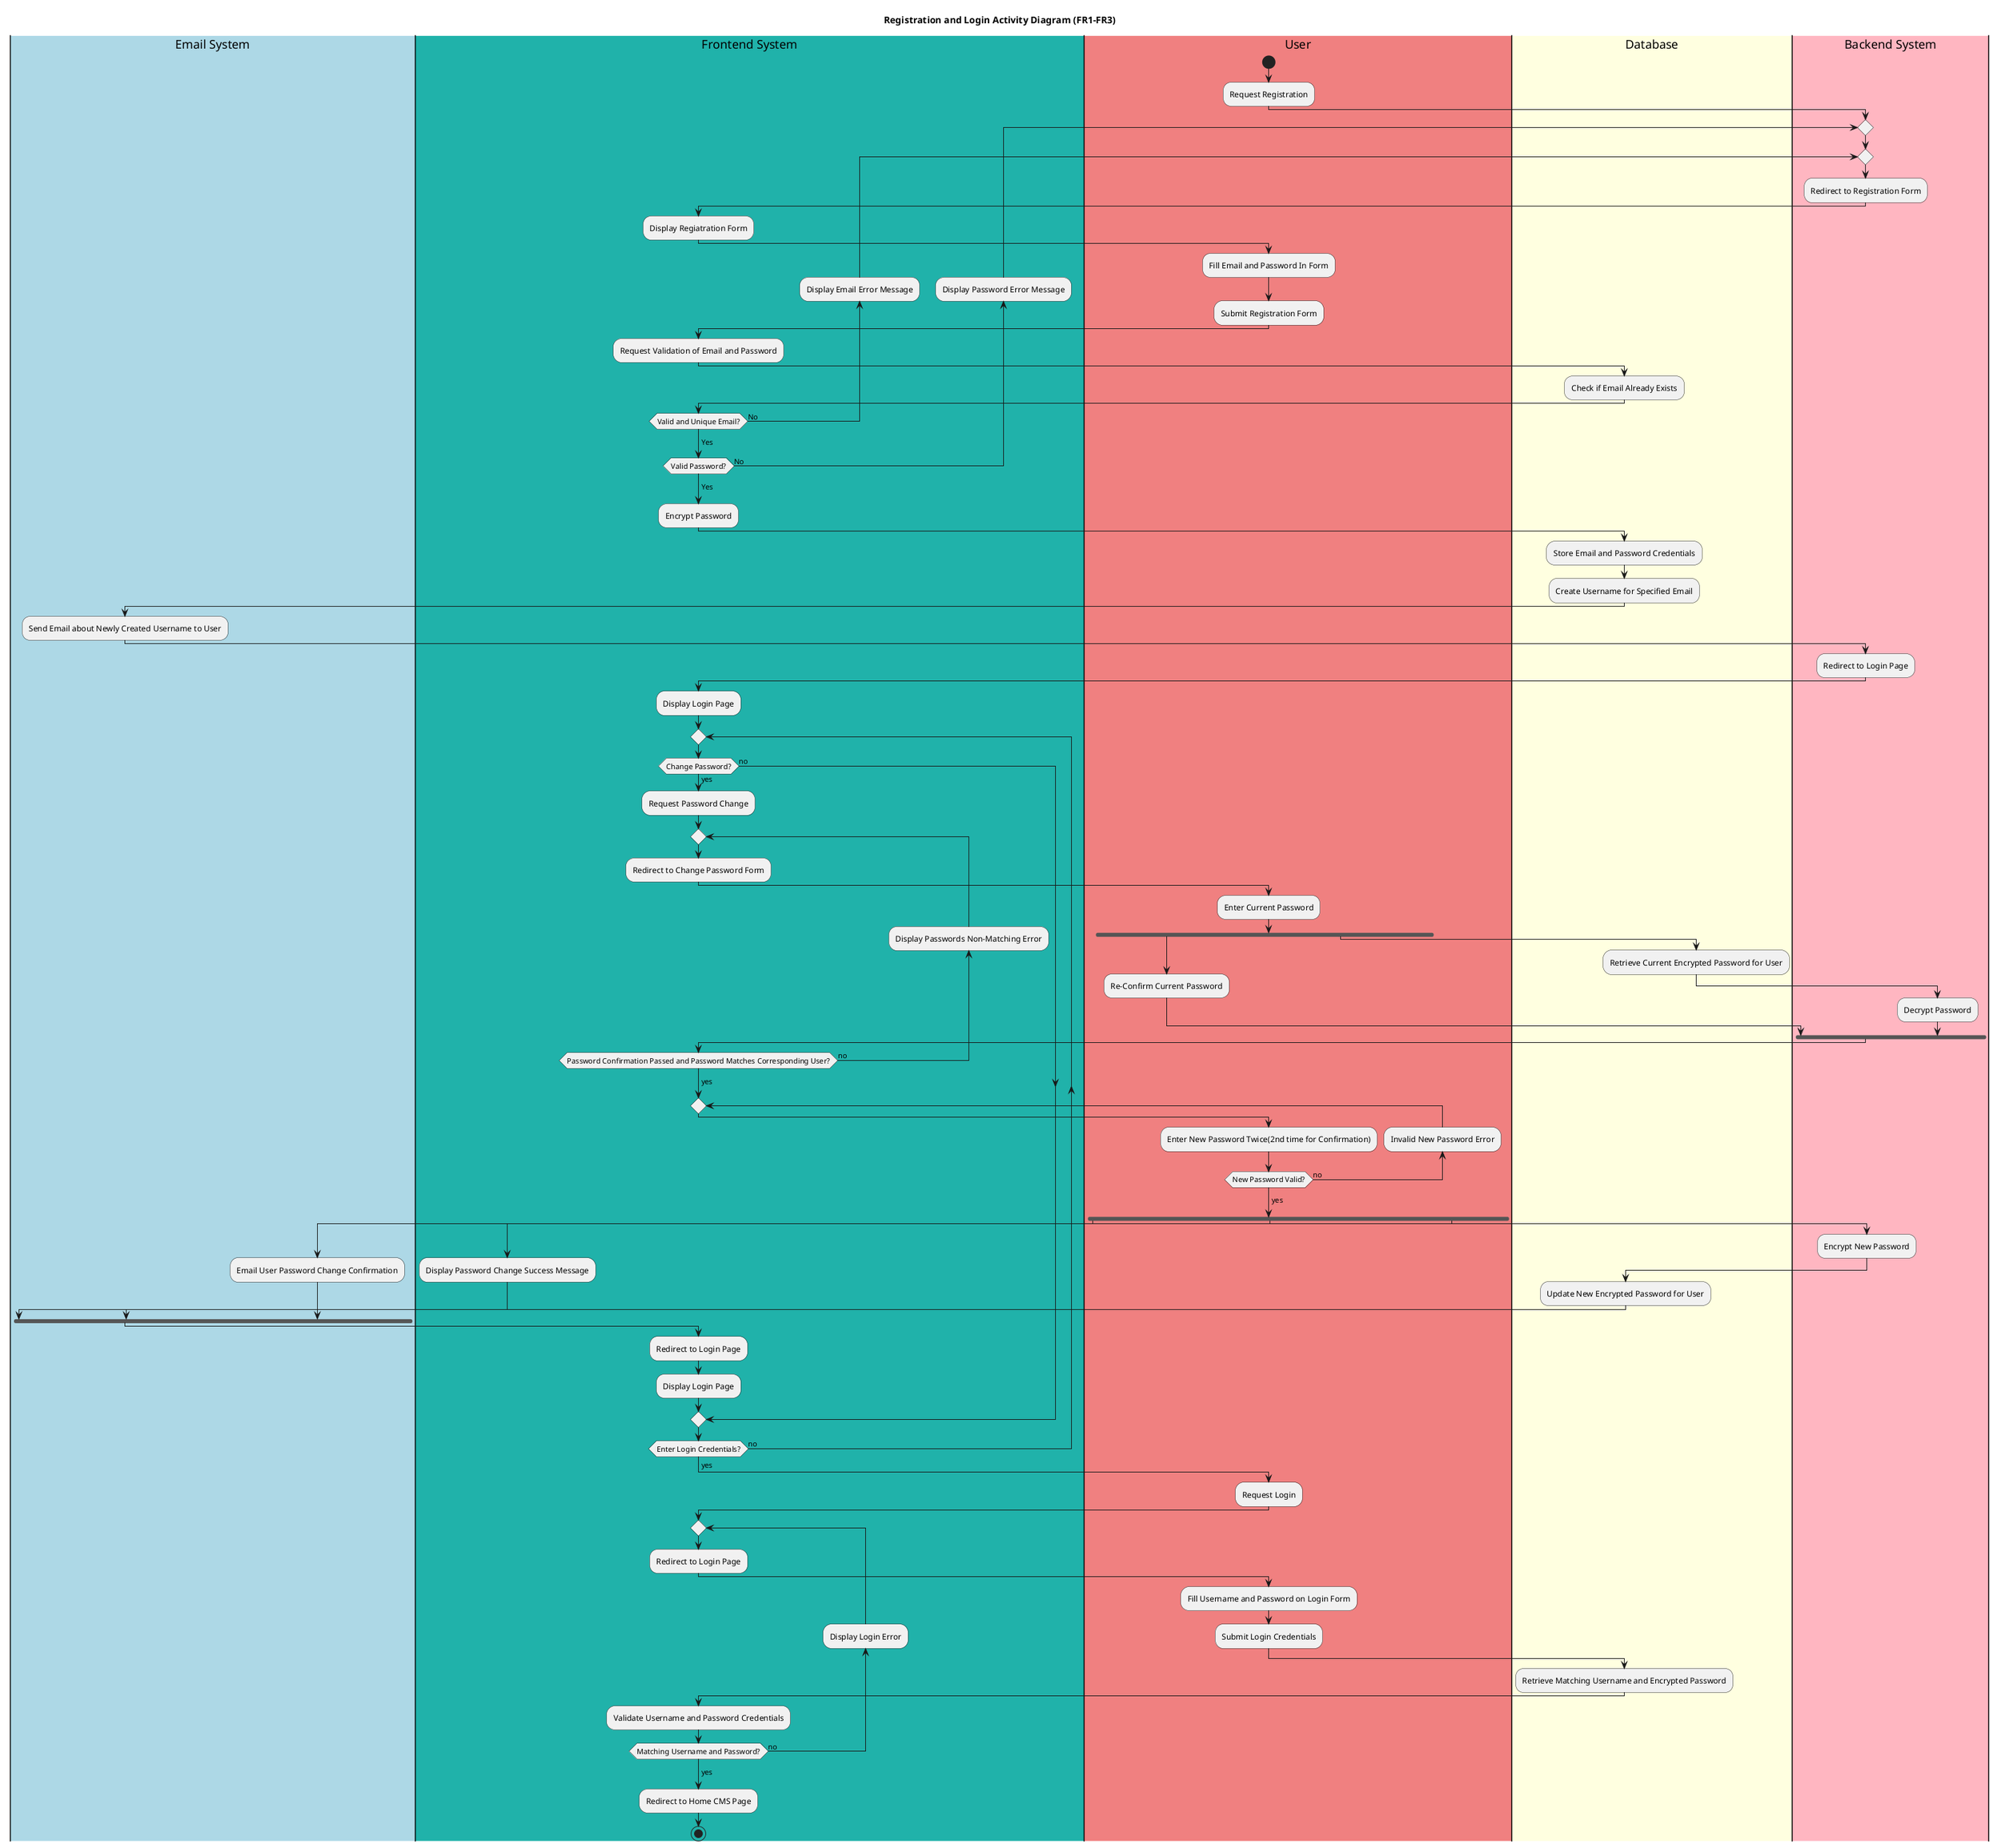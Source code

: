 @startuml RegistrationAndLogin
title Registration and Login Activity Diagram (FR1-FR3)
|#LightBlue|Email System|
|#LightSeaGreen|Frontend System|
|#LightCoral|User|
|#LightYellow|Database|
|#LightPink|Backend System|

|User|
start
  :Request Registration;
|Backend System|
repeat
repeat
:Redirect to Registration Form;
|Frontend System|
:Display Regiatration Form;
|User|
:Fill Email and Password In Form;
:Submit Registration Form;
|Frontend System|
:Request Validation of Email and Password;
|Database|
:Check if Email Already Exists;
|Frontend System|
backward :Display Email Error Message;
repeat while (Valid and Unique Email?) is (No) 
-> Yes;
backward :Display Password Error Message;
repeat while (Valid Password?) is (No)
-> Yes;
:Encrypt Password;
|Database|
:Store Email and Password Credentials;
:Create Username for Specified Email;
|Email System|
:Send Email about Newly Created Username to User;
|Backend System|
:Redirect to Login Page;

|Frontend System|
:Display Login Page;
repeat
if (Change Password?) then (yes)
    :Request Password Change;
    |Frontend System|
    repeat
    :Redirect to Change Password Form;
    |User|
    :Enter Current Password;
    fork
        :Re-Confirm Current Password;
    fork again
        |Database|
        :Retrieve Current Encrypted Password for User;

        |Backend System|
        :Decrypt Password;
    end fork
    |Frontend System|
    backward :Display Passwords Non-Matching Error;
    repeat while (Password Confirmation Passed and Password Matches Corresponding User?) is (no)
    -> yes;
    repeat
    |User|
    :Enter New Password Twice(2nd time for Confirmation);
    backward :Invalid New Password Error;
    repeat while (New Password Valid?) is (no)
    -> yes;
    fork
        |Frontend System|
        :Display Password Change Success Message;
    fork again
        |Backend System|
        :Encrypt New Password;
        |Database|
        :Update New Encrypted Password for User;
    fork again
        |Email System|
        :Email User Password Change Confirmation;
    end fork
    |Frontend System|
    :Redirect to Login Page;
    :Display Login Page;
else (no)
endif
repeat while (Enter Login Credentials?) is (no)
-> yes;
|User|
:Request Login;
|Frontend System|
repeat
:Redirect to Login Page;
|User|
:Fill Username and Password on Login Form;
:Submit Login Credentials;
|Database|
:Retrieve Matching Username and Encrypted Password;
|Frontend System|
:Validate Username and Password Credentials;
backward :Display Login Error;
repeat while (Matching Username and Password?) is (no)
-> yes;
:Redirect to Home CMS Page;
stop

@enduml